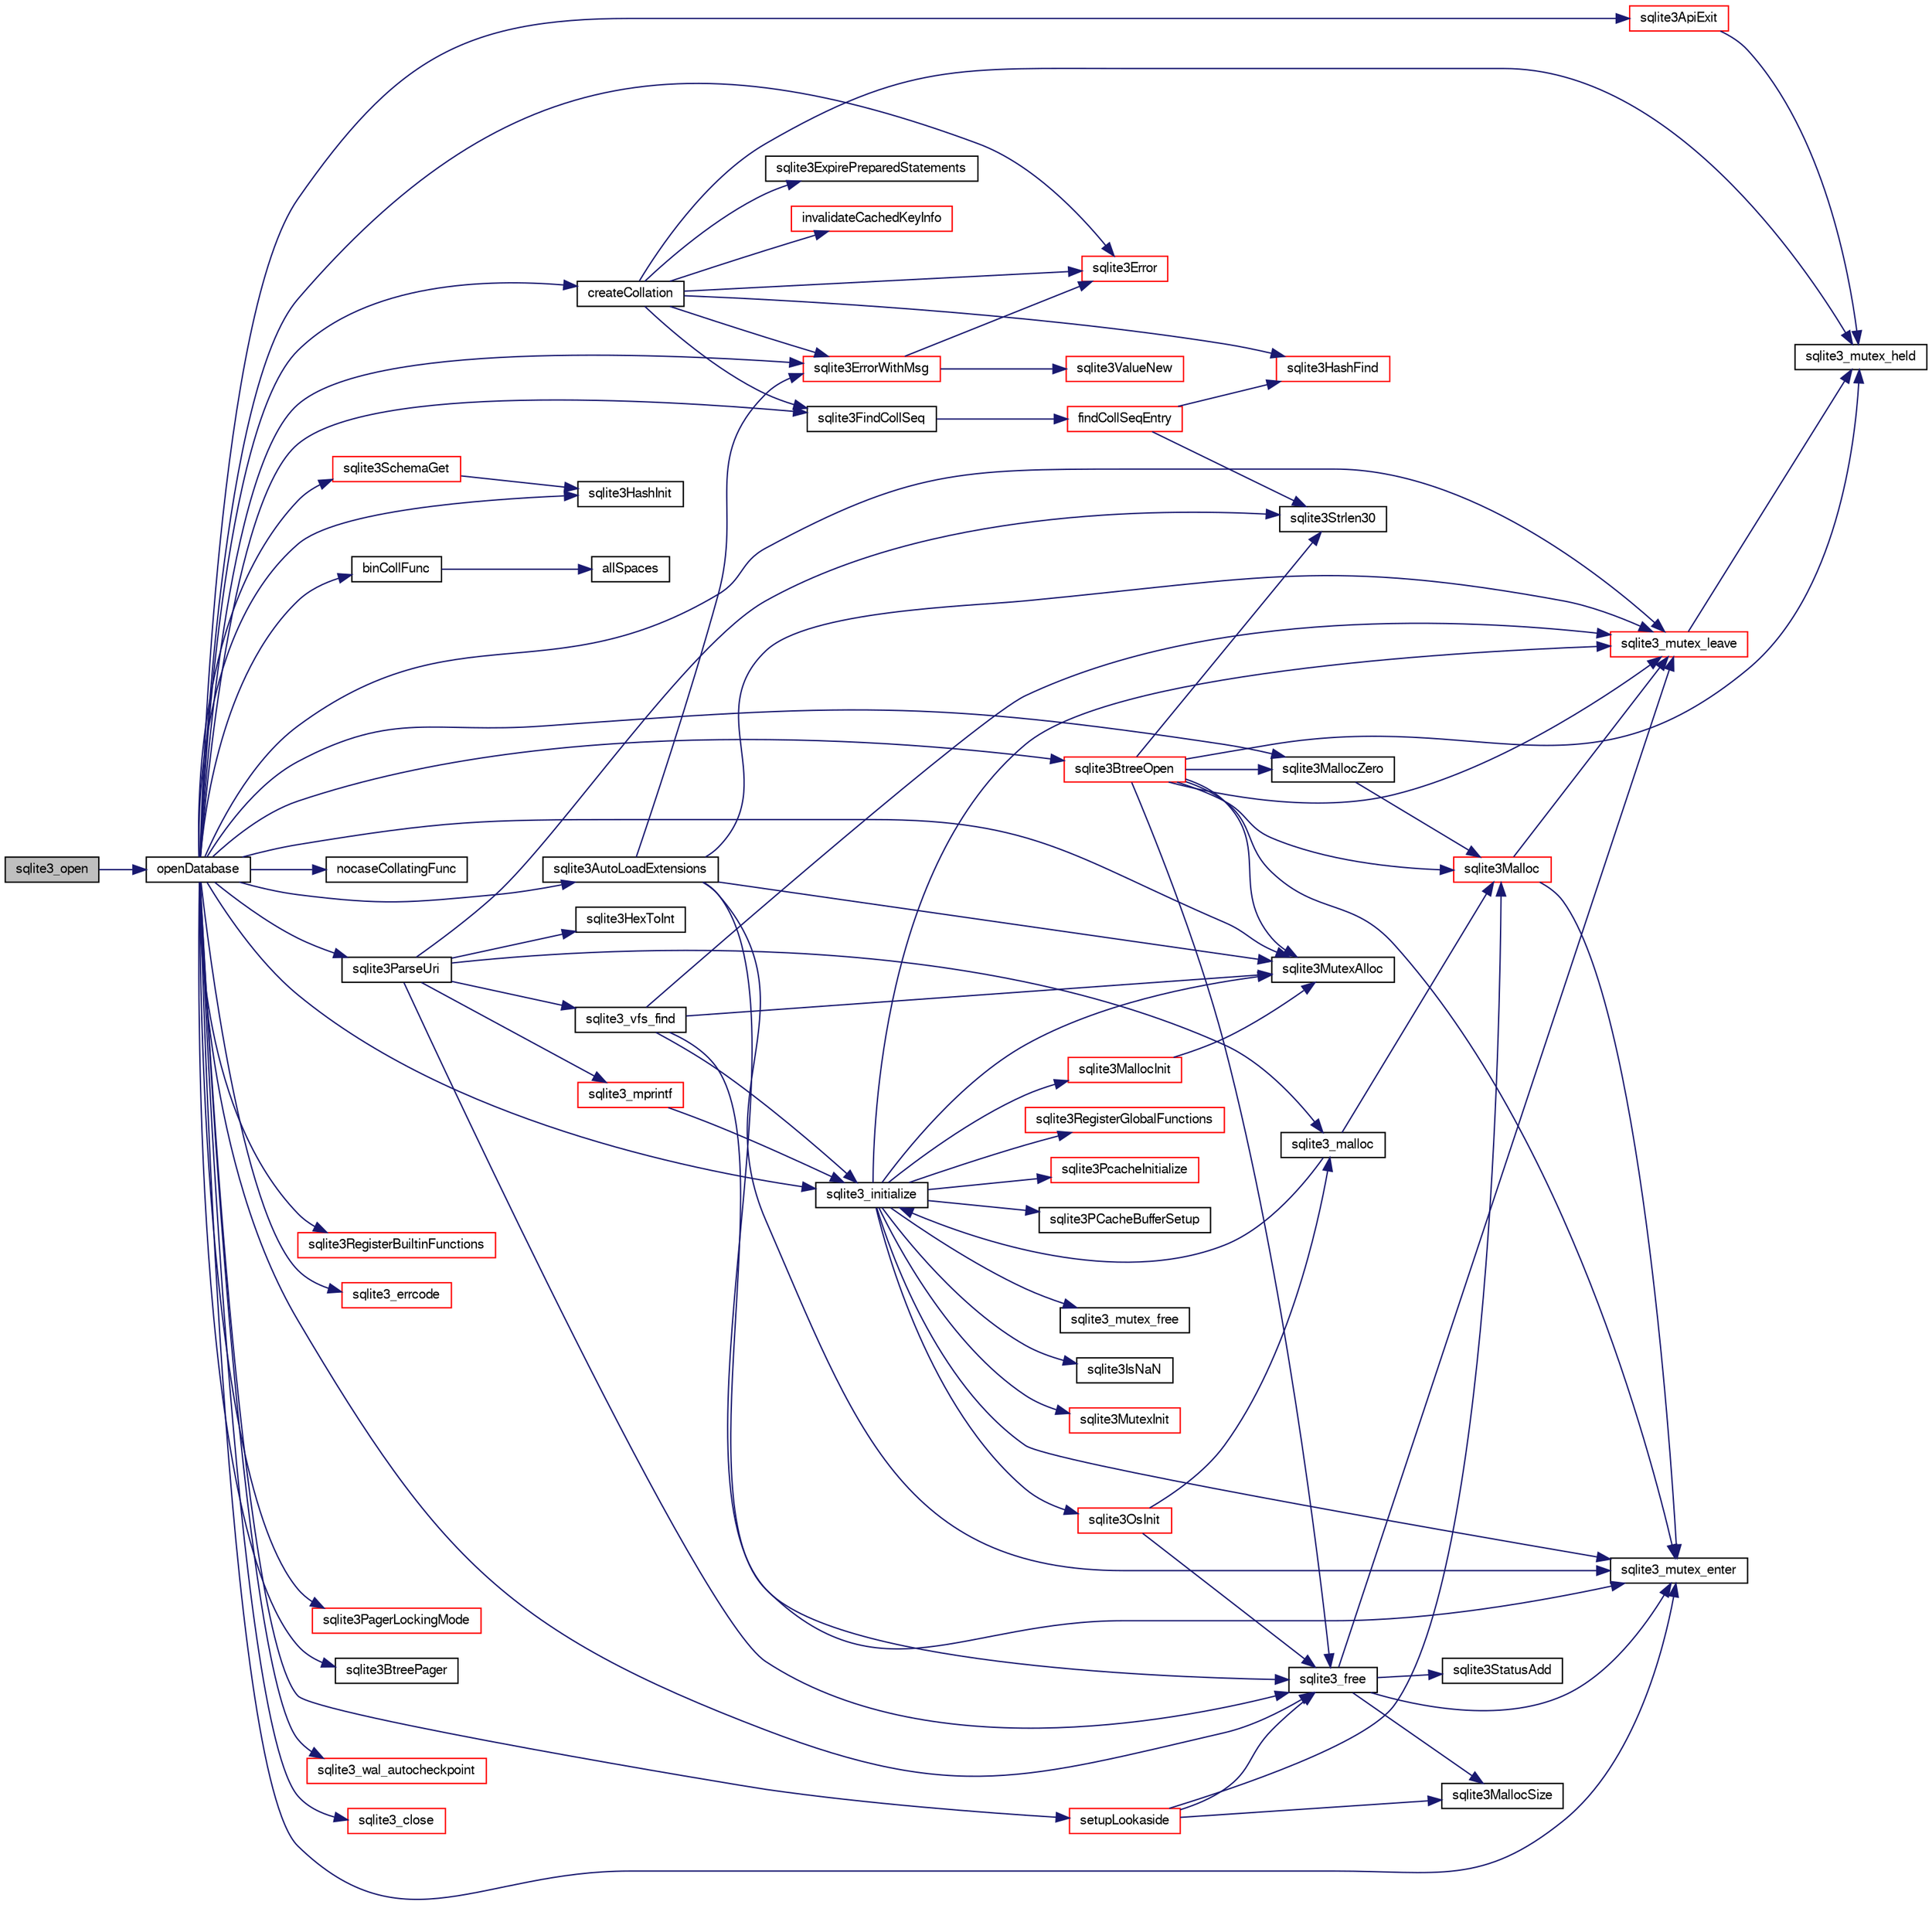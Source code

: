 digraph "sqlite3_open"
{
  edge [fontname="FreeSans",fontsize="10",labelfontname="FreeSans",labelfontsize="10"];
  node [fontname="FreeSans",fontsize="10",shape=record];
  rankdir="LR";
  Node352045 [label="sqlite3_open",height=0.2,width=0.4,color="black", fillcolor="grey75", style="filled", fontcolor="black"];
  Node352045 -> Node352046 [color="midnightblue",fontsize="10",style="solid",fontname="FreeSans"];
  Node352046 [label="openDatabase",height=0.2,width=0.4,color="black", fillcolor="white", style="filled",URL="$sqlite3_8c.html#a6a9c3bc3a64234e863413f41db473758"];
  Node352046 -> Node352047 [color="midnightblue",fontsize="10",style="solid",fontname="FreeSans"];
  Node352047 [label="sqlite3_initialize",height=0.2,width=0.4,color="black", fillcolor="white", style="filled",URL="$sqlite3_8c.html#ab0c0ee2d5d4cf8b28e9572296a8861df"];
  Node352047 -> Node352048 [color="midnightblue",fontsize="10",style="solid",fontname="FreeSans"];
  Node352048 [label="sqlite3MutexInit",height=0.2,width=0.4,color="red", fillcolor="white", style="filled",URL="$sqlite3_8c.html#a7906afcdd1cdb3d0007eb932398a1158"];
  Node352047 -> Node352078 [color="midnightblue",fontsize="10",style="solid",fontname="FreeSans"];
  Node352078 [label="sqlite3MutexAlloc",height=0.2,width=0.4,color="black", fillcolor="white", style="filled",URL="$sqlite3_8c.html#a0e3f432ee581f6876b590e7ad7e84e19"];
  Node352047 -> Node352055 [color="midnightblue",fontsize="10",style="solid",fontname="FreeSans"];
  Node352055 [label="sqlite3_mutex_enter",height=0.2,width=0.4,color="black", fillcolor="white", style="filled",URL="$sqlite3_8c.html#a1c12cde690bd89f104de5cbad12a6bf5"];
  Node352047 -> Node352079 [color="midnightblue",fontsize="10",style="solid",fontname="FreeSans"];
  Node352079 [label="sqlite3MallocInit",height=0.2,width=0.4,color="red", fillcolor="white", style="filled",URL="$sqlite3_8c.html#a9e06f9e7cad0d83ce80ab493c9533552"];
  Node352079 -> Node352078 [color="midnightblue",fontsize="10",style="solid",fontname="FreeSans"];
  Node352047 -> Node352061 [color="midnightblue",fontsize="10",style="solid",fontname="FreeSans"];
  Node352061 [label="sqlite3_mutex_leave",height=0.2,width=0.4,color="red", fillcolor="white", style="filled",URL="$sqlite3_8c.html#a5838d235601dbd3c1fa993555c6bcc93"];
  Node352061 -> Node352057 [color="midnightblue",fontsize="10",style="solid",fontname="FreeSans"];
  Node352057 [label="sqlite3_mutex_held",height=0.2,width=0.4,color="black", fillcolor="white", style="filled",URL="$sqlite3_8c.html#acf77da68932b6bc163c5e68547ecc3e7"];
  Node352047 -> Node352174 [color="midnightblue",fontsize="10",style="solid",fontname="FreeSans"];
  Node352174 [label="sqlite3RegisterGlobalFunctions",height=0.2,width=0.4,color="red", fillcolor="white", style="filled",URL="$sqlite3_8c.html#a9f75bd111010f29e1b8d74344473c4ec"];
  Node352047 -> Node352322 [color="midnightblue",fontsize="10",style="solid",fontname="FreeSans"];
  Node352322 [label="sqlite3PcacheInitialize",height=0.2,width=0.4,color="red", fillcolor="white", style="filled",URL="$sqlite3_8c.html#a2902c61ddc88bea002c4d69fe4052b1f"];
  Node352047 -> Node352323 [color="midnightblue",fontsize="10",style="solid",fontname="FreeSans"];
  Node352323 [label="sqlite3OsInit",height=0.2,width=0.4,color="red", fillcolor="white", style="filled",URL="$sqlite3_8c.html#afeaa886fe1ca086a30fd278b1d069762"];
  Node352323 -> Node352136 [color="midnightblue",fontsize="10",style="solid",fontname="FreeSans"];
  Node352136 [label="sqlite3_malloc",height=0.2,width=0.4,color="black", fillcolor="white", style="filled",URL="$sqlite3_8c.html#ac79dba55fc32b6a840cf5a9769bce7cd"];
  Node352136 -> Node352047 [color="midnightblue",fontsize="10",style="solid",fontname="FreeSans"];
  Node352136 -> Node352054 [color="midnightblue",fontsize="10",style="solid",fontname="FreeSans"];
  Node352054 [label="sqlite3Malloc",height=0.2,width=0.4,color="red", fillcolor="white", style="filled",URL="$sqlite3_8c.html#a361a2eaa846b1885f123abe46f5d8b2b"];
  Node352054 -> Node352055 [color="midnightblue",fontsize="10",style="solid",fontname="FreeSans"];
  Node352054 -> Node352061 [color="midnightblue",fontsize="10",style="solid",fontname="FreeSans"];
  Node352323 -> Node352066 [color="midnightblue",fontsize="10",style="solid",fontname="FreeSans"];
  Node352066 [label="sqlite3_free",height=0.2,width=0.4,color="black", fillcolor="white", style="filled",URL="$sqlite3_8c.html#a6552349e36a8a691af5487999ab09519"];
  Node352066 -> Node352055 [color="midnightblue",fontsize="10",style="solid",fontname="FreeSans"];
  Node352066 -> Node352064 [color="midnightblue",fontsize="10",style="solid",fontname="FreeSans"];
  Node352064 [label="sqlite3StatusAdd",height=0.2,width=0.4,color="black", fillcolor="white", style="filled",URL="$sqlite3_8c.html#afa029f93586aeab4cc85360905dae9cd"];
  Node352066 -> Node352063 [color="midnightblue",fontsize="10",style="solid",fontname="FreeSans"];
  Node352063 [label="sqlite3MallocSize",height=0.2,width=0.4,color="black", fillcolor="white", style="filled",URL="$sqlite3_8c.html#acf5d2a5f35270bafb050bd2def576955"];
  Node352066 -> Node352061 [color="midnightblue",fontsize="10",style="solid",fontname="FreeSans"];
  Node352047 -> Node352327 [color="midnightblue",fontsize="10",style="solid",fontname="FreeSans"];
  Node352327 [label="sqlite3PCacheBufferSetup",height=0.2,width=0.4,color="black", fillcolor="white", style="filled",URL="$sqlite3_8c.html#ad18a1eebefdfbc4254f473f7b0101937"];
  Node352047 -> Node352328 [color="midnightblue",fontsize="10",style="solid",fontname="FreeSans"];
  Node352328 [label="sqlite3_mutex_free",height=0.2,width=0.4,color="black", fillcolor="white", style="filled",URL="$sqlite3_8c.html#a2db2e72e08f6873afa9c61b0ec726fec"];
  Node352047 -> Node352110 [color="midnightblue",fontsize="10",style="solid",fontname="FreeSans"];
  Node352110 [label="sqlite3IsNaN",height=0.2,width=0.4,color="black", fillcolor="white", style="filled",URL="$sqlite3_8c.html#aed4d78203877c3486765ccbc7feebb50"];
  Node352046 -> Node352053 [color="midnightblue",fontsize="10",style="solid",fontname="FreeSans"];
  Node352053 [label="sqlite3MallocZero",height=0.2,width=0.4,color="black", fillcolor="white", style="filled",URL="$sqlite3_8c.html#ab3e07a30b9b5471f9f5e8f9cb7229934"];
  Node352053 -> Node352054 [color="midnightblue",fontsize="10",style="solid",fontname="FreeSans"];
  Node352046 -> Node352078 [color="midnightblue",fontsize="10",style="solid",fontname="FreeSans"];
  Node352046 -> Node352066 [color="midnightblue",fontsize="10",style="solid",fontname="FreeSans"];
  Node352046 -> Node352055 [color="midnightblue",fontsize="10",style="solid",fontname="FreeSans"];
  Node352046 -> Node352329 [color="midnightblue",fontsize="10",style="solid",fontname="FreeSans"];
  Node352329 [label="sqlite3HashInit",height=0.2,width=0.4,color="black", fillcolor="white", style="filled",URL="$sqlite3_8c.html#a666b28838d58955f60dccd84931fdf75"];
  Node352046 -> Node352330 [color="midnightblue",fontsize="10",style="solid",fontname="FreeSans"];
  Node352330 [label="createCollation",height=0.2,width=0.4,color="black", fillcolor="white", style="filled",URL="$sqlite3_8c.html#a29def4ce28811a857e968b3f238d2dd1"];
  Node352330 -> Node352057 [color="midnightblue",fontsize="10",style="solid",fontname="FreeSans"];
  Node352330 -> Node352331 [color="midnightblue",fontsize="10",style="solid",fontname="FreeSans"];
  Node352331 [label="sqlite3FindCollSeq",height=0.2,width=0.4,color="black", fillcolor="white", style="filled",URL="$sqlite3_8c.html#ac4f91d39f24a6435de12698fdb16bc14"];
  Node352331 -> Node352332 [color="midnightblue",fontsize="10",style="solid",fontname="FreeSans"];
  Node352332 [label="findCollSeqEntry",height=0.2,width=0.4,color="red", fillcolor="white", style="filled",URL="$sqlite3_8c.html#aaf9ae07c81dca508e137b5880e94aa98"];
  Node352332 -> Node352333 [color="midnightblue",fontsize="10",style="solid",fontname="FreeSans"];
  Node352333 [label="sqlite3HashFind",height=0.2,width=0.4,color="red", fillcolor="white", style="filled",URL="$sqlite3_8c.html#a8ca124229470a66b4c9c141ded48e2aa"];
  Node352332 -> Node352111 [color="midnightblue",fontsize="10",style="solid",fontname="FreeSans"];
  Node352111 [label="sqlite3Strlen30",height=0.2,width=0.4,color="black", fillcolor="white", style="filled",URL="$sqlite3_8c.html#a3dcd80ba41f1a308193dee74857b62a7"];
  Node352330 -> Node352341 [color="midnightblue",fontsize="10",style="solid",fontname="FreeSans"];
  Node352341 [label="sqlite3ErrorWithMsg",height=0.2,width=0.4,color="red", fillcolor="white", style="filled",URL="$sqlite3_8c.html#a11feb4cd8e77d59df266587cfe1b2641"];
  Node352341 -> Node352269 [color="midnightblue",fontsize="10",style="solid",fontname="FreeSans"];
  Node352269 [label="sqlite3Error",height=0.2,width=0.4,color="red", fillcolor="white", style="filled",URL="$sqlite3_8c.html#a4ba5e8be78db50d5538dcaa45bcf74d3"];
  Node352341 -> Node352342 [color="midnightblue",fontsize="10",style="solid",fontname="FreeSans"];
  Node352342 [label="sqlite3ValueNew",height=0.2,width=0.4,color="red", fillcolor="white", style="filled",URL="$sqlite3_8c.html#ad40a378778daff2d574bec905e35828b"];
  Node352330 -> Node352344 [color="midnightblue",fontsize="10",style="solid",fontname="FreeSans"];
  Node352344 [label="sqlite3ExpirePreparedStatements",height=0.2,width=0.4,color="black", fillcolor="white", style="filled",URL="$sqlite3_8c.html#af8baf566e769881b3d0bbdb0d2b4cdfe"];
  Node352330 -> Node352345 [color="midnightblue",fontsize="10",style="solid",fontname="FreeSans"];
  Node352345 [label="invalidateCachedKeyInfo",height=0.2,width=0.4,color="red", fillcolor="white", style="filled",URL="$sqlite3_8c.html#aa51ec313a2008d71a008b181efabff79"];
  Node352330 -> Node352333 [color="midnightblue",fontsize="10",style="solid",fontname="FreeSans"];
  Node352330 -> Node352269 [color="midnightblue",fontsize="10",style="solid",fontname="FreeSans"];
  Node352046 -> Node352353 [color="midnightblue",fontsize="10",style="solid",fontname="FreeSans"];
  Node352353 [label="binCollFunc",height=0.2,width=0.4,color="black", fillcolor="white", style="filled",URL="$sqlite3_8c.html#a2ed2953bf6ab877d1ba84372856e5d7c"];
  Node352353 -> Node352354 [color="midnightblue",fontsize="10",style="solid",fontname="FreeSans"];
  Node352354 [label="allSpaces",height=0.2,width=0.4,color="black", fillcolor="white", style="filled",URL="$sqlite3_8c.html#ad57090497c424eb7fa5c68c3e98eaa60"];
  Node352046 -> Node352331 [color="midnightblue",fontsize="10",style="solid",fontname="FreeSans"];
  Node352046 -> Node352355 [color="midnightblue",fontsize="10",style="solid",fontname="FreeSans"];
  Node352355 [label="nocaseCollatingFunc",height=0.2,width=0.4,color="black", fillcolor="white", style="filled",URL="$sqlite3_8c.html#ab5fba2fbaa7e50ef408141e3cc4ccb6f"];
  Node352046 -> Node352356 [color="midnightblue",fontsize="10",style="solid",fontname="FreeSans"];
  Node352356 [label="sqlite3ParseUri",height=0.2,width=0.4,color="black", fillcolor="white", style="filled",URL="$sqlite3_8c.html#aaa912f29a67460d8b2186c97056e8767"];
  Node352356 -> Node352111 [color="midnightblue",fontsize="10",style="solid",fontname="FreeSans"];
  Node352356 -> Node352136 [color="midnightblue",fontsize="10",style="solid",fontname="FreeSans"];
  Node352356 -> Node352226 [color="midnightblue",fontsize="10",style="solid",fontname="FreeSans"];
  Node352226 [label="sqlite3_mprintf",height=0.2,width=0.4,color="red", fillcolor="white", style="filled",URL="$sqlite3_8c.html#a4ae85b8d9051570b833812ea1f7d632a"];
  Node352226 -> Node352047 [color="midnightblue",fontsize="10",style="solid",fontname="FreeSans"];
  Node352356 -> Node352357 [color="midnightblue",fontsize="10",style="solid",fontname="FreeSans"];
  Node352357 [label="sqlite3HexToInt",height=0.2,width=0.4,color="black", fillcolor="white", style="filled",URL="$sqlite3_8c.html#ae3802c77b18399c03c8c9f973ff47239"];
  Node352356 -> Node352234 [color="midnightblue",fontsize="10",style="solid",fontname="FreeSans"];
  Node352234 [label="sqlite3_vfs_find",height=0.2,width=0.4,color="black", fillcolor="white", style="filled",URL="$sqlite3_8c.html#a009b28f3d275077f7bb7f3ef37de6095"];
  Node352234 -> Node352047 [color="midnightblue",fontsize="10",style="solid",fontname="FreeSans"];
  Node352234 -> Node352078 [color="midnightblue",fontsize="10",style="solid",fontname="FreeSans"];
  Node352234 -> Node352055 [color="midnightblue",fontsize="10",style="solid",fontname="FreeSans"];
  Node352234 -> Node352061 [color="midnightblue",fontsize="10",style="solid",fontname="FreeSans"];
  Node352356 -> Node352066 [color="midnightblue",fontsize="10",style="solid",fontname="FreeSans"];
  Node352046 -> Node352341 [color="midnightblue",fontsize="10",style="solid",fontname="FreeSans"];
  Node352046 -> Node352358 [color="midnightblue",fontsize="10",style="solid",fontname="FreeSans"];
  Node352358 [label="sqlite3BtreeOpen",height=0.2,width=0.4,color="red", fillcolor="white", style="filled",URL="$sqlite3_8c.html#a13dcb44dc34af6ce9d38de9c5aa975f9"];
  Node352358 -> Node352057 [color="midnightblue",fontsize="10",style="solid",fontname="FreeSans"];
  Node352358 -> Node352053 [color="midnightblue",fontsize="10",style="solid",fontname="FreeSans"];
  Node352358 -> Node352054 [color="midnightblue",fontsize="10",style="solid",fontname="FreeSans"];
  Node352358 -> Node352066 [color="midnightblue",fontsize="10",style="solid",fontname="FreeSans"];
  Node352358 -> Node352111 [color="midnightblue",fontsize="10",style="solid",fontname="FreeSans"];
  Node352358 -> Node352078 [color="midnightblue",fontsize="10",style="solid",fontname="FreeSans"];
  Node352358 -> Node352055 [color="midnightblue",fontsize="10",style="solid",fontname="FreeSans"];
  Node352358 -> Node352061 [color="midnightblue",fontsize="10",style="solid",fontname="FreeSans"];
  Node352046 -> Node352269 [color="midnightblue",fontsize="10",style="solid",fontname="FreeSans"];
  Node352046 -> Node352564 [color="midnightblue",fontsize="10",style="solid",fontname="FreeSans"];
  Node352564 [label="sqlite3SchemaGet",height=0.2,width=0.4,color="red", fillcolor="white", style="filled",URL="$sqlite3_8c.html#aea657029436ec374cbd09f8cc2747169"];
  Node352564 -> Node352329 [color="midnightblue",fontsize="10",style="solid",fontname="FreeSans"];
  Node352046 -> Node353010 [color="midnightblue",fontsize="10",style="solid",fontname="FreeSans"];
  Node353010 [label="sqlite3RegisterBuiltinFunctions",height=0.2,width=0.4,color="red", fillcolor="white", style="filled",URL="$sqlite3_8c.html#aac92d3a6ec24725a7979ee04de350853"];
  Node352046 -> Node352963 [color="midnightblue",fontsize="10",style="solid",fontname="FreeSans"];
  Node352963 [label="sqlite3_errcode",height=0.2,width=0.4,color="red", fillcolor="white", style="filled",URL="$sqlite3_8c.html#a79bd13f5c8b7a6ccc6fd76fc7fc2104c"];
  Node352046 -> Node353016 [color="midnightblue",fontsize="10",style="solid",fontname="FreeSans"];
  Node353016 [label="sqlite3AutoLoadExtensions",height=0.2,width=0.4,color="black", fillcolor="white", style="filled",URL="$sqlite3_8c.html#acefd619cbbfb843d294ec4862b0b5b43"];
  Node353016 -> Node352078 [color="midnightblue",fontsize="10",style="solid",fontname="FreeSans"];
  Node353016 -> Node352055 [color="midnightblue",fontsize="10",style="solid",fontname="FreeSans"];
  Node353016 -> Node352061 [color="midnightblue",fontsize="10",style="solid",fontname="FreeSans"];
  Node353016 -> Node352341 [color="midnightblue",fontsize="10",style="solid",fontname="FreeSans"];
  Node353016 -> Node352066 [color="midnightblue",fontsize="10",style="solid",fontname="FreeSans"];
  Node352046 -> Node353017 [color="midnightblue",fontsize="10",style="solid",fontname="FreeSans"];
  Node353017 [label="sqlite3PagerLockingMode",height=0.2,width=0.4,color="red", fillcolor="white", style="filled",URL="$sqlite3_8c.html#a169a4fb259aab3f9681d51c17026eebb"];
  Node352046 -> Node352452 [color="midnightblue",fontsize="10",style="solid",fontname="FreeSans"];
  Node352452 [label="sqlite3BtreePager",height=0.2,width=0.4,color="black", fillcolor="white", style="filled",URL="$sqlite3_8c.html#aa0b1925984c0d8606d760b8fa27a4d7c"];
  Node352046 -> Node353019 [color="midnightblue",fontsize="10",style="solid",fontname="FreeSans"];
  Node353019 [label="setupLookaside",height=0.2,width=0.4,color="red", fillcolor="white", style="filled",URL="$sqlite3_8c.html#a83e30e8059c0e1a0537a569a91ce81e5"];
  Node353019 -> Node352066 [color="midnightblue",fontsize="10",style="solid",fontname="FreeSans"];
  Node353019 -> Node352054 [color="midnightblue",fontsize="10",style="solid",fontname="FreeSans"];
  Node353019 -> Node352063 [color="midnightblue",fontsize="10",style="solid",fontname="FreeSans"];
  Node352046 -> Node353020 [color="midnightblue",fontsize="10",style="solid",fontname="FreeSans"];
  Node353020 [label="sqlite3_wal_autocheckpoint",height=0.2,width=0.4,color="red", fillcolor="white", style="filled",URL="$sqlite3_8c.html#acdc3742b48372dce0e839ce0f89747be"];
  Node352046 -> Node352061 [color="midnightblue",fontsize="10",style="solid",fontname="FreeSans"];
  Node352046 -> Node353026 [color="midnightblue",fontsize="10",style="solid",fontname="FreeSans"];
  Node353026 [label="sqlite3_close",height=0.2,width=0.4,color="red", fillcolor="white", style="filled",URL="$sqlite3_8c.html#ac43c9032fc6ef3b2a231dc3a9fa44b2d"];
  Node352046 -> Node352267 [color="midnightblue",fontsize="10",style="solid",fontname="FreeSans"];
  Node352267 [label="sqlite3ApiExit",height=0.2,width=0.4,color="red", fillcolor="white", style="filled",URL="$sqlite3_8c.html#ae5a967ec6172298db98b6090bbd1dd9b"];
  Node352267 -> Node352057 [color="midnightblue",fontsize="10",style="solid",fontname="FreeSans"];
}
